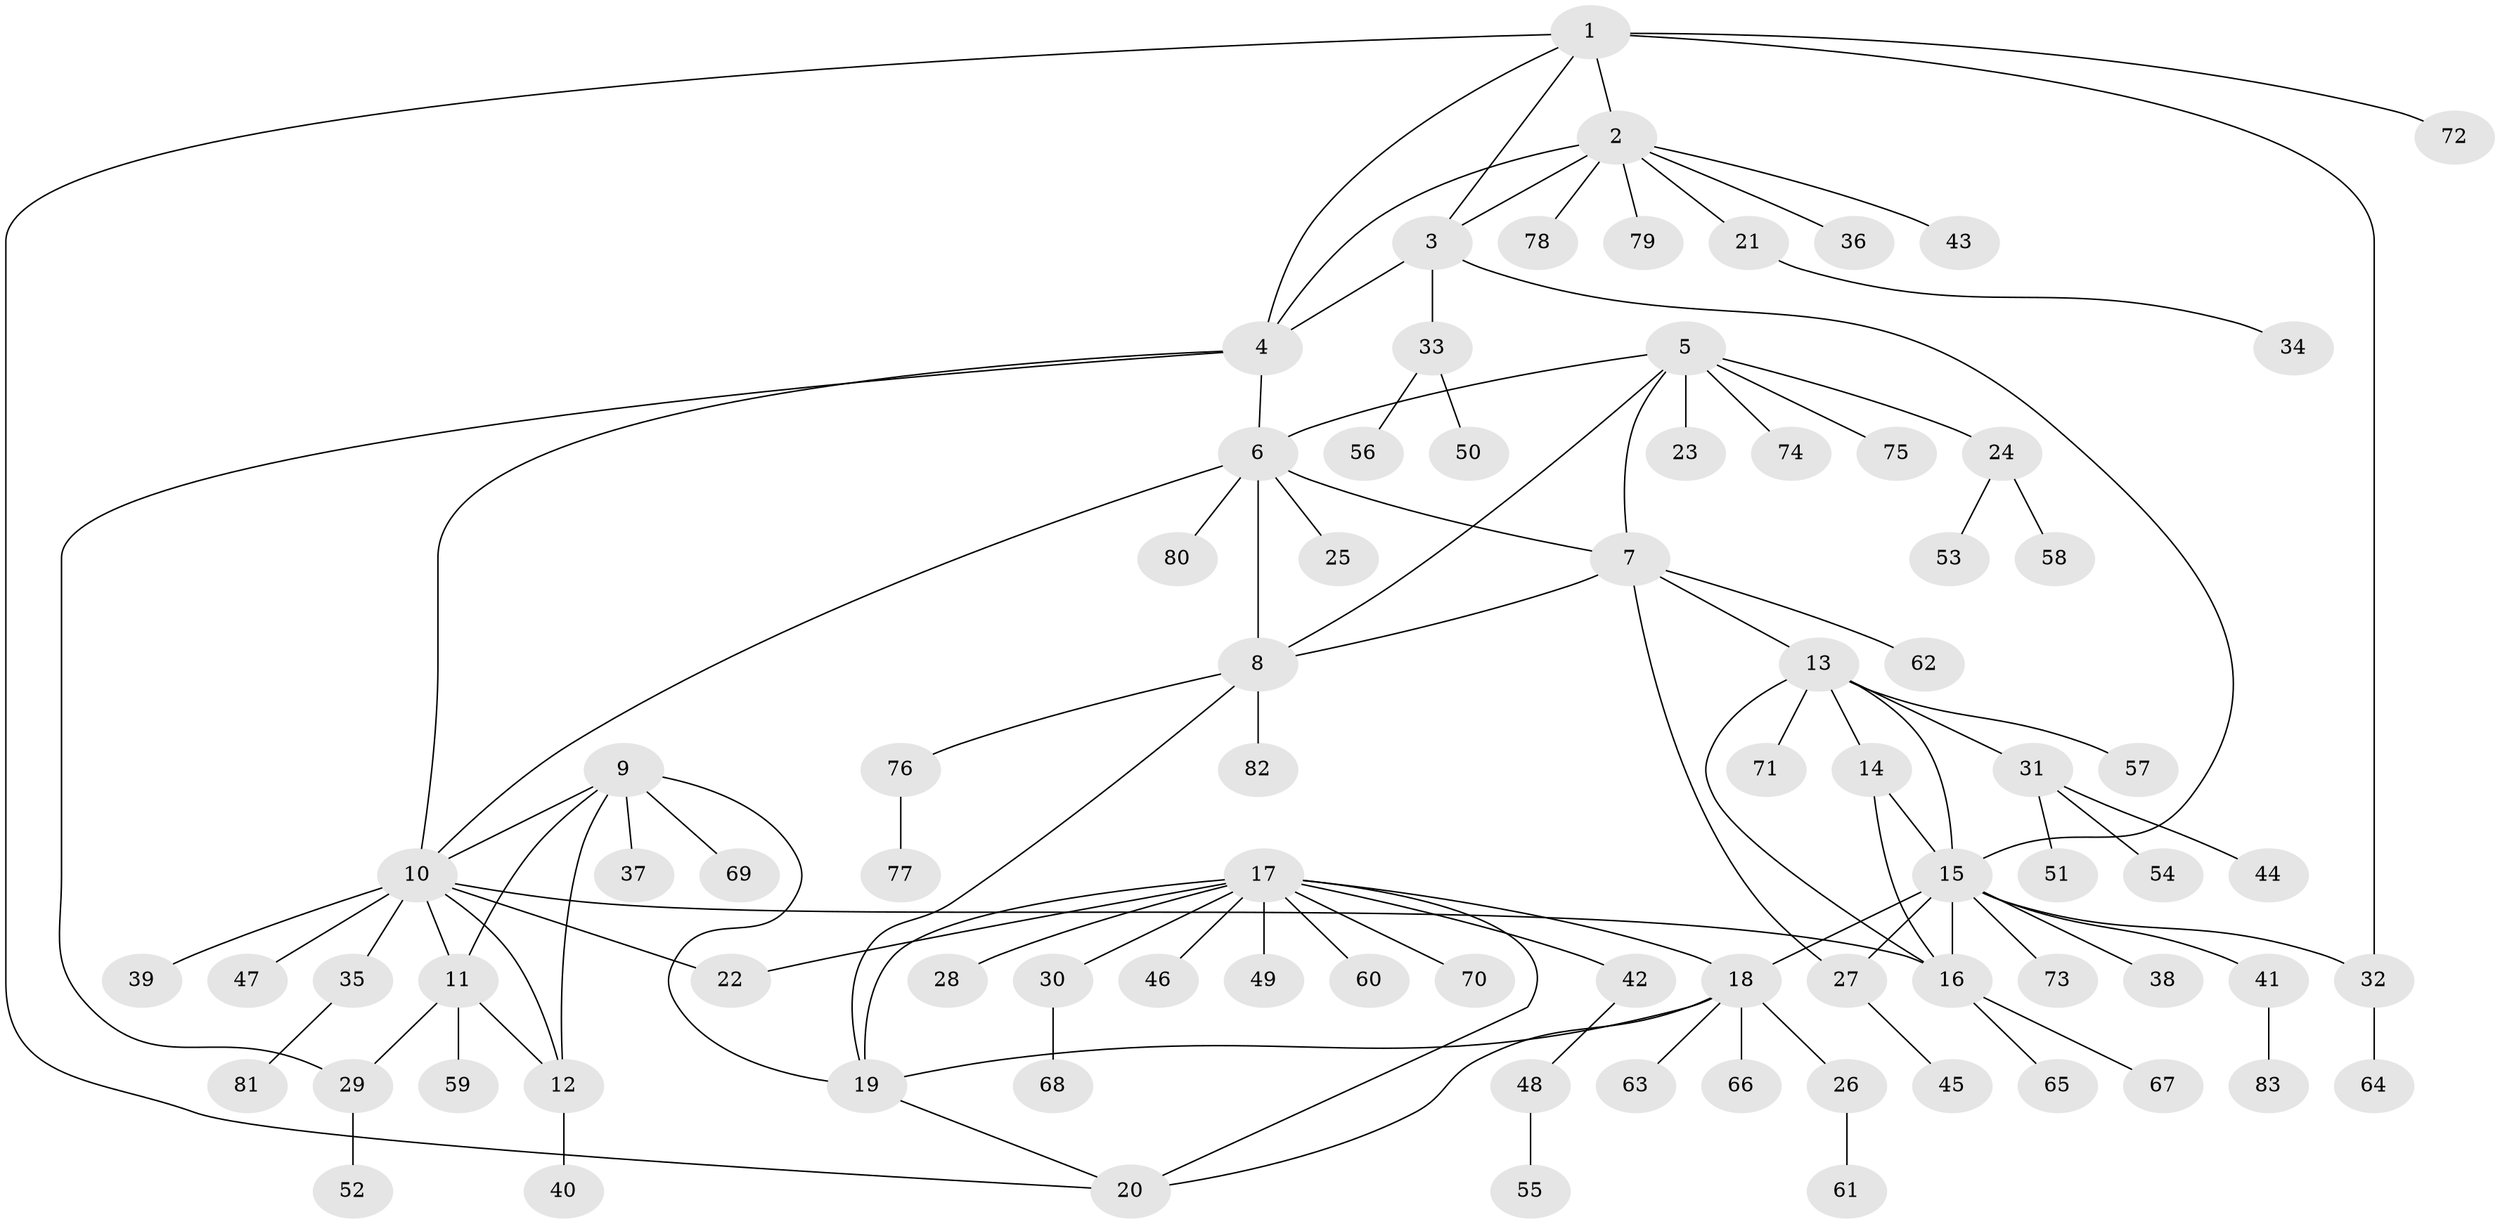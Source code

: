 // Generated by graph-tools (version 1.1) at 2025/55/03/09/25 04:55:41]
// undirected, 83 vertices, 107 edges
graph export_dot {
graph [start="1"]
  node [color=gray90,style=filled];
  1;
  2;
  3;
  4;
  5;
  6;
  7;
  8;
  9;
  10;
  11;
  12;
  13;
  14;
  15;
  16;
  17;
  18;
  19;
  20;
  21;
  22;
  23;
  24;
  25;
  26;
  27;
  28;
  29;
  30;
  31;
  32;
  33;
  34;
  35;
  36;
  37;
  38;
  39;
  40;
  41;
  42;
  43;
  44;
  45;
  46;
  47;
  48;
  49;
  50;
  51;
  52;
  53;
  54;
  55;
  56;
  57;
  58;
  59;
  60;
  61;
  62;
  63;
  64;
  65;
  66;
  67;
  68;
  69;
  70;
  71;
  72;
  73;
  74;
  75;
  76;
  77;
  78;
  79;
  80;
  81;
  82;
  83;
  1 -- 2;
  1 -- 3;
  1 -- 4;
  1 -- 20;
  1 -- 32;
  1 -- 72;
  2 -- 3;
  2 -- 4;
  2 -- 21;
  2 -- 36;
  2 -- 43;
  2 -- 78;
  2 -- 79;
  3 -- 4;
  3 -- 15;
  3 -- 33;
  4 -- 6;
  4 -- 10;
  4 -- 29;
  5 -- 6;
  5 -- 7;
  5 -- 8;
  5 -- 23;
  5 -- 24;
  5 -- 74;
  5 -- 75;
  6 -- 7;
  6 -- 8;
  6 -- 10;
  6 -- 25;
  6 -- 80;
  7 -- 8;
  7 -- 13;
  7 -- 27;
  7 -- 62;
  8 -- 19;
  8 -- 76;
  8 -- 82;
  9 -- 10;
  9 -- 11;
  9 -- 12;
  9 -- 19;
  9 -- 37;
  9 -- 69;
  10 -- 11;
  10 -- 12;
  10 -- 16;
  10 -- 22;
  10 -- 35;
  10 -- 39;
  10 -- 47;
  11 -- 12;
  11 -- 29;
  11 -- 59;
  12 -- 40;
  13 -- 14;
  13 -- 15;
  13 -- 16;
  13 -- 31;
  13 -- 57;
  13 -- 71;
  14 -- 15;
  14 -- 16;
  15 -- 16;
  15 -- 18;
  15 -- 27;
  15 -- 32;
  15 -- 38;
  15 -- 41;
  15 -- 73;
  16 -- 65;
  16 -- 67;
  17 -- 18;
  17 -- 19;
  17 -- 20;
  17 -- 22;
  17 -- 28;
  17 -- 30;
  17 -- 42;
  17 -- 46;
  17 -- 49;
  17 -- 60;
  17 -- 70;
  18 -- 19;
  18 -- 20;
  18 -- 26;
  18 -- 63;
  18 -- 66;
  19 -- 20;
  21 -- 34;
  24 -- 53;
  24 -- 58;
  26 -- 61;
  27 -- 45;
  29 -- 52;
  30 -- 68;
  31 -- 44;
  31 -- 51;
  31 -- 54;
  32 -- 64;
  33 -- 50;
  33 -- 56;
  35 -- 81;
  41 -- 83;
  42 -- 48;
  48 -- 55;
  76 -- 77;
}
